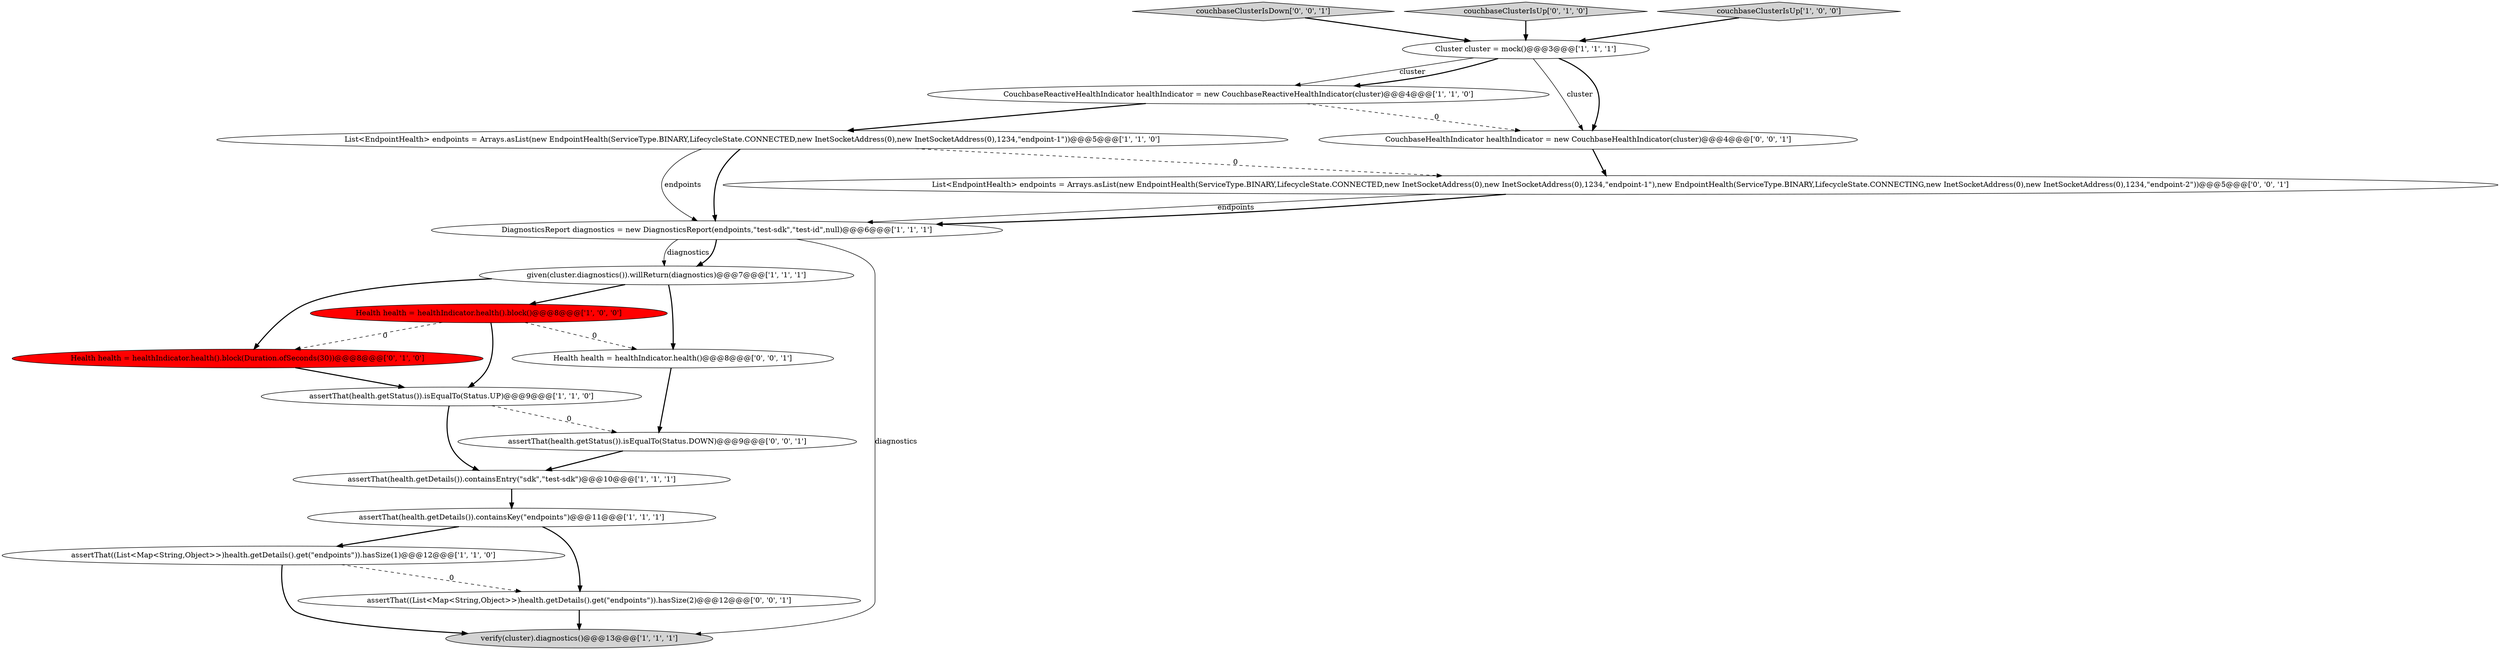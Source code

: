 digraph {
17 [style = filled, label = "couchbaseClusterIsDown['0', '0', '1']", fillcolor = lightgray, shape = diamond image = "AAA0AAABBB3BBB"];
5 [style = filled, label = "verify(cluster).diagnostics()@@@13@@@['1', '1', '1']", fillcolor = lightgray, shape = ellipse image = "AAA0AAABBB1BBB"];
11 [style = filled, label = "given(cluster.diagnostics()).willReturn(diagnostics)@@@7@@@['1', '1', '1']", fillcolor = white, shape = ellipse image = "AAA0AAABBB1BBB"];
7 [style = filled, label = "assertThat(health.getStatus()).isEqualTo(Status.UP)@@@9@@@['1', '1', '0']", fillcolor = white, shape = ellipse image = "AAA0AAABBB1BBB"];
18 [style = filled, label = "CouchbaseHealthIndicator healthIndicator = new CouchbaseHealthIndicator(cluster)@@@4@@@['0', '0', '1']", fillcolor = white, shape = ellipse image = "AAA0AAABBB3BBB"];
4 [style = filled, label = "assertThat(health.getDetails()).containsKey(\"endpoints\")@@@11@@@['1', '1', '1']", fillcolor = white, shape = ellipse image = "AAA0AAABBB1BBB"];
12 [style = filled, label = "couchbaseClusterIsUp['0', '1', '0']", fillcolor = lightgray, shape = diamond image = "AAA0AAABBB2BBB"];
19 [style = filled, label = "Health health = healthIndicator.health()@@@8@@@['0', '0', '1']", fillcolor = white, shape = ellipse image = "AAA0AAABBB3BBB"];
10 [style = filled, label = "assertThat((List<Map<String,Object>>)health.getDetails().get(\"endpoints\")).hasSize(1)@@@12@@@['1', '1', '0']", fillcolor = white, shape = ellipse image = "AAA0AAABBB1BBB"];
2 [style = filled, label = "List<EndpointHealth> endpoints = Arrays.asList(new EndpointHealth(ServiceType.BINARY,LifecycleState.CONNECTED,new InetSocketAddress(0),new InetSocketAddress(0),1234,\"endpoint-1\"))@@@5@@@['1', '1', '0']", fillcolor = white, shape = ellipse image = "AAA0AAABBB1BBB"];
16 [style = filled, label = "assertThat((List<Map<String,Object>>)health.getDetails().get(\"endpoints\")).hasSize(2)@@@12@@@['0', '0', '1']", fillcolor = white, shape = ellipse image = "AAA0AAABBB3BBB"];
15 [style = filled, label = "assertThat(health.getStatus()).isEqualTo(Status.DOWN)@@@9@@@['0', '0', '1']", fillcolor = white, shape = ellipse image = "AAA0AAABBB3BBB"];
1 [style = filled, label = "CouchbaseReactiveHealthIndicator healthIndicator = new CouchbaseReactiveHealthIndicator(cluster)@@@4@@@['1', '1', '0']", fillcolor = white, shape = ellipse image = "AAA0AAABBB1BBB"];
14 [style = filled, label = "List<EndpointHealth> endpoints = Arrays.asList(new EndpointHealth(ServiceType.BINARY,LifecycleState.CONNECTED,new InetSocketAddress(0),new InetSocketAddress(0),1234,\"endpoint-1\"),new EndpointHealth(ServiceType.BINARY,LifecycleState.CONNECTING,new InetSocketAddress(0),new InetSocketAddress(0),1234,\"endpoint-2\"))@@@5@@@['0', '0', '1']", fillcolor = white, shape = ellipse image = "AAA0AAABBB3BBB"];
13 [style = filled, label = "Health health = healthIndicator.health().block(Duration.ofSeconds(30))@@@8@@@['0', '1', '0']", fillcolor = red, shape = ellipse image = "AAA1AAABBB2BBB"];
6 [style = filled, label = "assertThat(health.getDetails()).containsEntry(\"sdk\",\"test-sdk\")@@@10@@@['1', '1', '1']", fillcolor = white, shape = ellipse image = "AAA0AAABBB1BBB"];
9 [style = filled, label = "couchbaseClusterIsUp['1', '0', '0']", fillcolor = lightgray, shape = diamond image = "AAA0AAABBB1BBB"];
8 [style = filled, label = "DiagnosticsReport diagnostics = new DiagnosticsReport(endpoints,\"test-sdk\",\"test-id\",null)@@@6@@@['1', '1', '1']", fillcolor = white, shape = ellipse image = "AAA0AAABBB1BBB"];
3 [style = filled, label = "Health health = healthIndicator.health().block()@@@8@@@['1', '0', '0']", fillcolor = red, shape = ellipse image = "AAA1AAABBB1BBB"];
0 [style = filled, label = "Cluster cluster = mock()@@@3@@@['1', '1', '1']", fillcolor = white, shape = ellipse image = "AAA0AAABBB1BBB"];
4->10 [style = bold, label=""];
8->11 [style = solid, label="diagnostics"];
9->0 [style = bold, label=""];
15->6 [style = bold, label=""];
1->18 [style = dashed, label="0"];
11->19 [style = bold, label=""];
14->8 [style = solid, label="endpoints"];
3->13 [style = dashed, label="0"];
0->18 [style = solid, label="cluster"];
12->0 [style = bold, label=""];
3->19 [style = dashed, label="0"];
0->1 [style = solid, label="cluster"];
6->4 [style = bold, label=""];
17->0 [style = bold, label=""];
10->5 [style = bold, label=""];
8->5 [style = solid, label="diagnostics"];
2->14 [style = dashed, label="0"];
3->7 [style = bold, label=""];
11->3 [style = bold, label=""];
13->7 [style = bold, label=""];
0->1 [style = bold, label=""];
11->13 [style = bold, label=""];
7->6 [style = bold, label=""];
7->15 [style = dashed, label="0"];
16->5 [style = bold, label=""];
0->18 [style = bold, label=""];
1->2 [style = bold, label=""];
14->8 [style = bold, label=""];
10->16 [style = dashed, label="0"];
19->15 [style = bold, label=""];
8->11 [style = bold, label=""];
18->14 [style = bold, label=""];
4->16 [style = bold, label=""];
2->8 [style = solid, label="endpoints"];
2->8 [style = bold, label=""];
}
